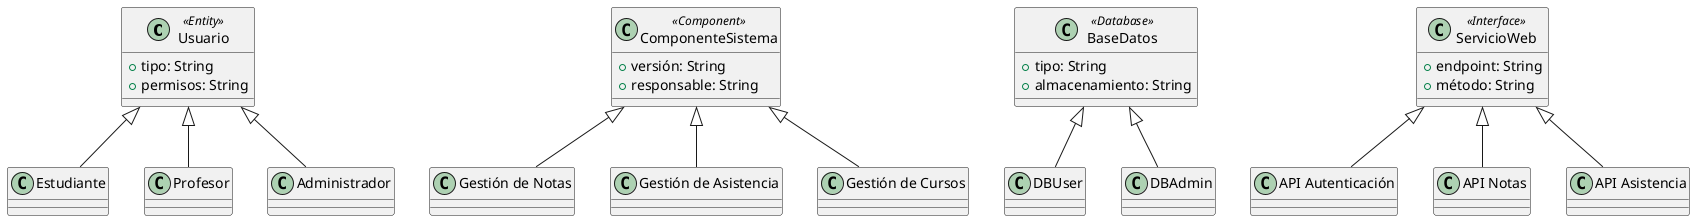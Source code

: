 @startuml

' Definición de estereotipos personalizados
class Usuario <<Entity>> {
    + tipo: String
    + permisos: String
}

class ComponenteSistema <<Component>> {
    + versión: String
    + responsable: String
}

class BaseDatos <<Database>> {
    + tipo: String
    + almacenamiento: String
}

class ServicioWeb <<Interface>> {
    + endpoint: String
    + método: String
}

' Aplicación de estereotipos
Usuario <|-- Estudiante
Usuario <|-- Profesor
Usuario <|-- Administrador

ComponenteSistema <|-- "Gestión de Notas"
ComponenteSistema <|-- "Gestión de Asistencia"
ComponenteSistema <|-- "Gestión de Cursos"

BaseDatos <|-- DBUser
BaseDatos <|-- DBAdmin

ServicioWeb <|-- "API Autenticación"
ServicioWeb <|-- "API Notas"
ServicioWeb <|-- "API Asistencia"

@enduml

